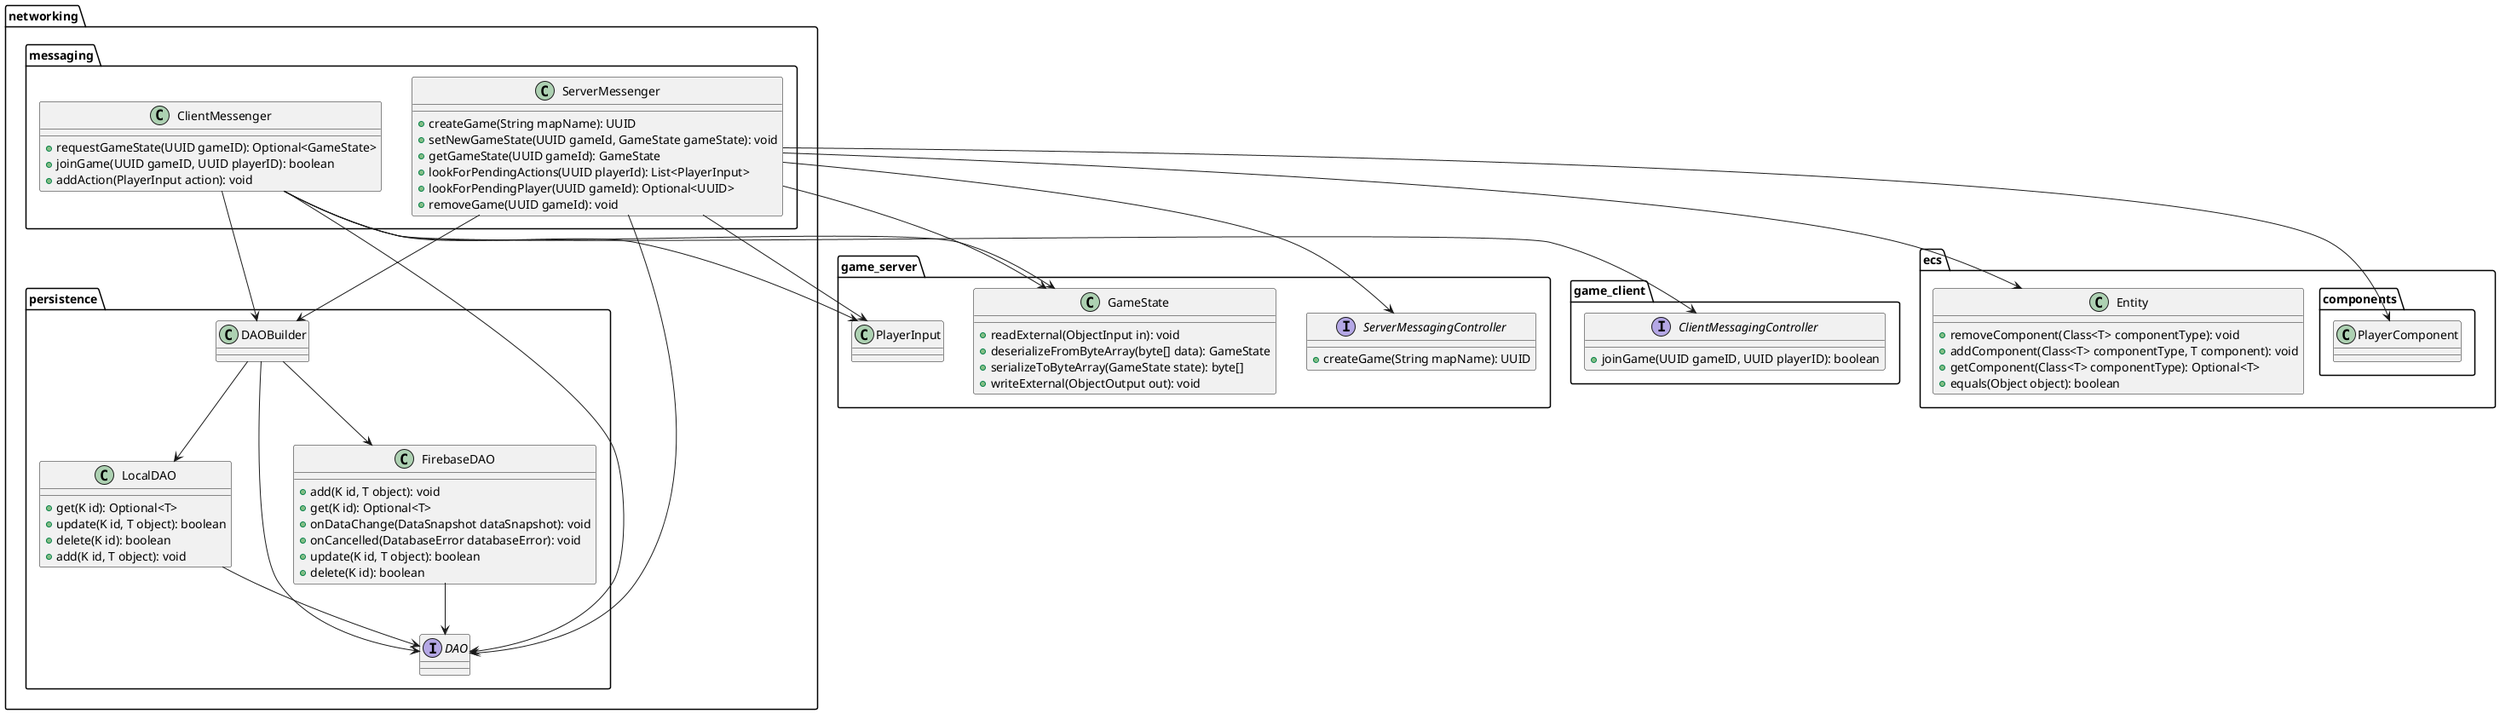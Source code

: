 @startuml
package networking.persistence {
	
	class "DAOBuilder" as networkingpersistenceDAOBuilder {
	}
	
	interface "DAO" as networkingpersistenceDAO {
	}
	
	class "FirebaseDAO" as networkingpersistenceFirebaseDAO {
		+add(K id, T object): void 
		+get(K id): Optional<T> 
		+onDataChange(DataSnapshot dataSnapshot): void 
		+onCancelled(DatabaseError databaseError): void 
		+update(K id, T object): boolean 
		+delete(K id): boolean 
	}
	
	class "LocalDAO" as networkingpersistenceLocalDAO {
		+get(K id): Optional<T> 
		+update(K id, T object): boolean 
		+delete(K id): boolean 
		+add(K id, T object): void 
	}
}
package networking.messaging {
	
	class "ClientMessenger" as networkingmessagingClientMessenger {
		+requestGameState(UUID gameID): Optional<GameState> 
		+joinGame(UUID gameID, UUID playerID): boolean 
		+addAction(PlayerInput action): void 
	}
	
	class "ServerMessenger" as networkingmessagingServerMessenger {
		+createGame(String mapName): UUID 
		+setNewGameState(UUID gameId, GameState gameState): void 
		+getGameState(UUID gameId): GameState 
		+lookForPendingActions(UUID playerId): List<PlayerInput> 
		+lookForPendingPlayer(UUID gameId): Optional<UUID> 
		+removeGame(UUID gameId): void 
	}
}
package ecs {
	
	class "Entity" as ecsEntity {
		+removeComponent(Class<T> componentType): void 
		+addComponent(Class<T> componentType, T component): void 
		+getComponent(Class<T> componentType): Optional<T> 
		+equals(Object object): boolean 
	}
}
package ecs.components {
	
	class "PlayerComponent" as ecscomponentsPlayerComponent {
	}
}
package game_server {
	
	class "GameState" as game_serverGameState {
		+readExternal(ObjectInput in): void 
		+deserializeFromByteArray(byte[] data): GameState 
		+serializeToByteArray(GameState state): byte[] 
		+writeExternal(ObjectOutput out): void 
	}
	
	class "PlayerInput" as game_serverPlayerInput {
	}
	
	interface "ServerMessagingController" as game_serverServerMessagingController {
		+createGame(String mapName): UUID
	}
}
package game_client {
	
	interface "ClientMessagingController" as game_clientClientMessagingController {
		+joinGame(UUID gameID, UUID playerID): boolean
	}
}
networkingmessagingClientMessenger --> game_serverPlayerInput
networkingmessagingClientMessenger --> networkingpersistenceDAOBuilder
networkingmessagingClientMessenger --> game_clientClientMessagingController
networkingmessagingClientMessenger --> game_serverGameState
networkingmessagingClientMessenger --> networkingpersistenceDAO
networkingpersistenceFirebaseDAO --> networkingpersistenceDAO
networkingmessagingServerMessenger --> networkingpersistenceDAOBuilder
networkingmessagingServerMessenger --> ecscomponentsPlayerComponent
networkingmessagingServerMessenger --> ecsEntity
networkingmessagingServerMessenger --> game_serverGameState
networkingmessagingServerMessenger --> networkingpersistenceDAO
networkingmessagingServerMessenger --> game_serverPlayerInput
networkingmessagingServerMessenger --> game_serverServerMessagingController
networkingpersistenceLocalDAO --> networkingpersistenceDAO
networkingpersistenceDAOBuilder --> networkingpersistenceDAO
networkingpersistenceDAOBuilder --> networkingpersistenceFirebaseDAO
networkingpersistenceDAOBuilder --> networkingpersistenceLocalDAO
@enduml
